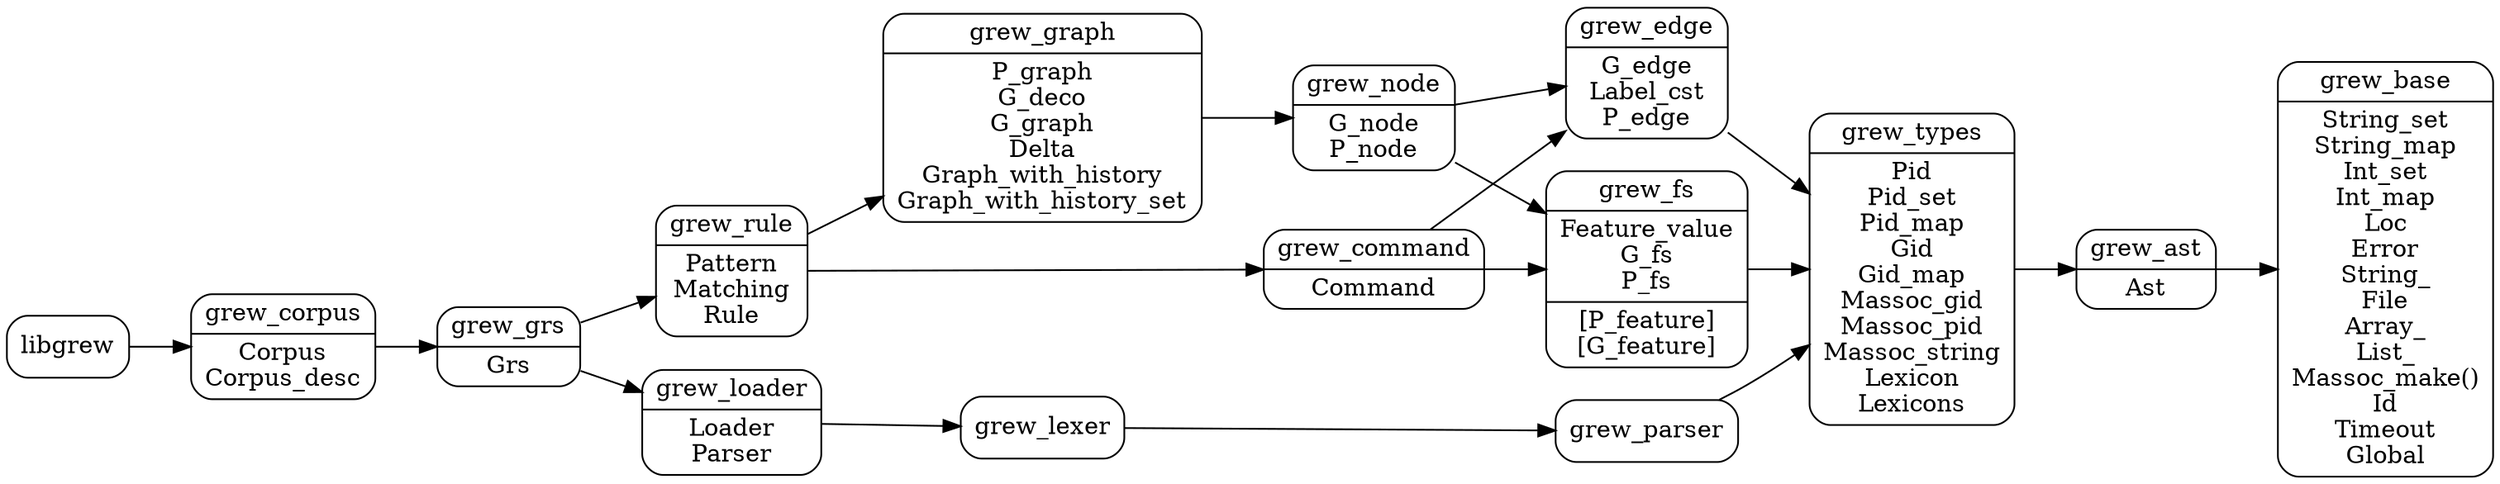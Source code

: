digraph grew {
  node [shape=Mrecord];
  rankdir = LR;
  grew_base [label="grew_base|String_set\nString_map\nInt_set\nInt_map\nLoc\nError\nString_\nFile\nArray_\nList_\nMassoc_make()\nId\nTimeout\nGlobal"]
  grew_types [label="grew_types|Pid\nPid_set\nPid_map\nGid\nGid_map\nMassoc_gid\nMassoc_pid\nMassoc_string\nLexicon\nLexicons"]
  grew_ast [label="grew_ast|Ast"]
  grew_loader [label="grew_loader|Loader\nParser"]
  grew_fs [label="grew_fs|Feature_value\nG_fs\nP_fs|[P_feature]\n[G_feature]"]
  grew_edge [label="grew_edge|G_edge\nLabel_cst\nP_edge"]
  grew_node [label="grew_node|G_node\nP_node"]
  grew_command [label="grew_command|Command"]
  grew_graph [label="grew_graph|P_graph\nG_deco\nG_graph\nDelta\nGraph_with_history\nGraph_with_history_set"]
  grew_rule [label="grew_rule|Pattern\nMatching\nRule"]
  grew_grs [label="grew_grs|Grs"]
  grew_corpus [label="grew_corpus|Corpus\nCorpus_desc"]

grew_types -> grew_ast -> grew_base
grew_edge -> grew_types
grew_fs -> grew_types
grew_command -> grew_edge
grew_command -> grew_fs
grew_node -> grew_edge
grew_node -> grew_fs
grew_graph -> grew_node
grew_rule -> grew_command
grew_rule -> grew_graph
grew_grs -> grew_rule
grew_grs -> grew_loader -> grew_lexer -> grew_parser -> grew_types
grew_corpus -> grew_grs
libgrew -> grew_corpus

}